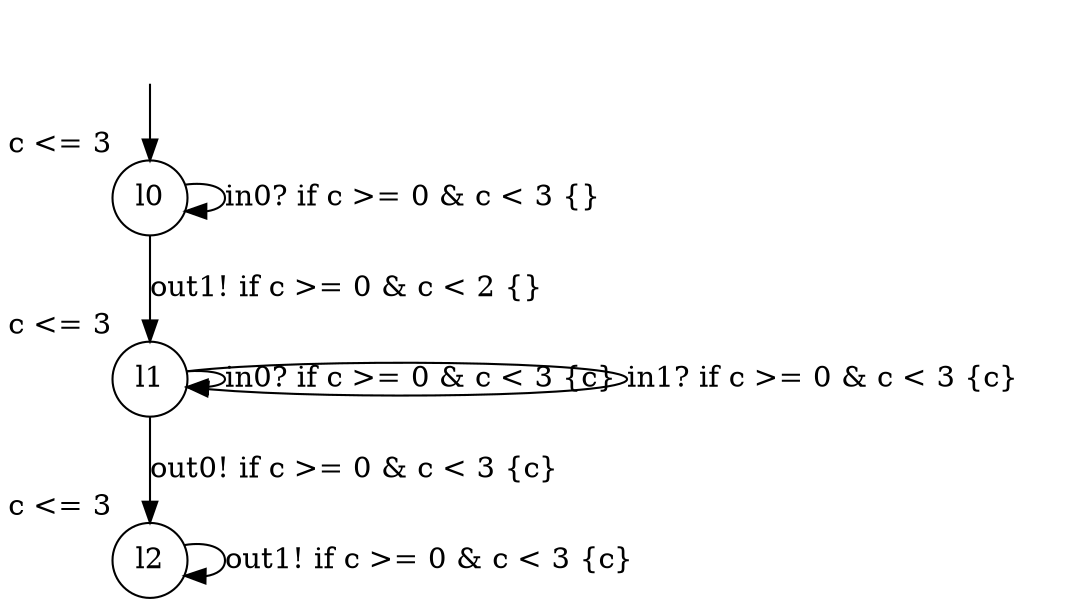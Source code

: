 digraph g {
__start0 [label="" shape="none"];
l0 [shape="circle" margin=0 label="l0", xlabel="c <= 3"];
l1 [shape="circle" margin=0 label="l1", xlabel="c <= 3"];
l2 [shape="circle" margin=0 label="l2", xlabel="c <= 3"];
l0 -> l1 [label="out1! if c >= 0 & c < 2 {} "];
l0 -> l0 [label="in0? if c >= 0 & c < 3 {} "];
l1 -> l1 [label="in0? if c >= 0 & c < 3 {c} "];
l1 -> l1 [label="in1? if c >= 0 & c < 3 {c} "];
l1 -> l2 [label="out0! if c >= 0 & c < 3 {c} "];
l2 -> l2 [label="out1! if c >= 0 & c < 3 {c} "];
__start0 -> l0;
}
